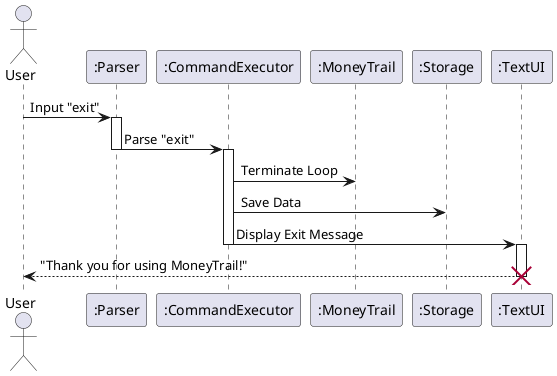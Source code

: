 @startuml
actor User
participant Parser as ":Parser"
participant CommandExecutor as ":CommandExecutor"
participant MoneyTrail as ":MoneyTrail"
participant Storage as ":Storage"
participant TextUI as ":TextUI"

User -> Parser : Input "exit"
activate Parser
Parser -> CommandExecutor : Parse "exit"
deactivate Parser
activate CommandExecutor
CommandExecutor -> MoneyTrail : Terminate Loop
CommandExecutor -> Storage : Save Data
CommandExecutor -> TextUI : Display Exit Message
deactivate CommandExecutor
activate TextUI
User <-- TextUI : "Thank you for using MoneyTrail!"
deactivate TextUI
destroy TextUI

@enduml